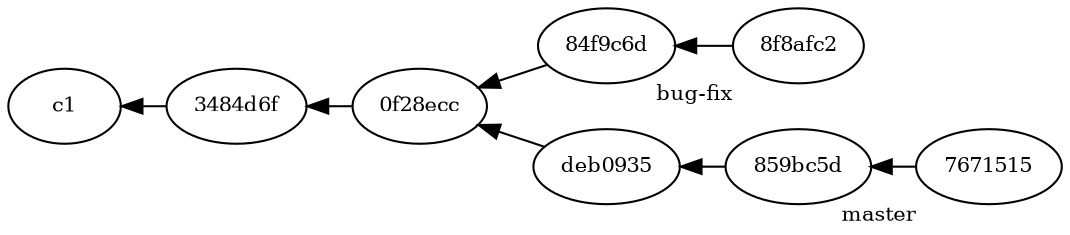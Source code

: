 digraph branch 
{
  rankdir=LR
  ranksep=0.3
  nodesep=0.3
  node [fontsize=10,]
  edge [dir = "back"]
  c2 [label = "3484d6f"]
  c3 [label = "0f28ecc"]
  c4 [label = "84f9c6d"]
  c5 [label = "8f8afc2", xlabel="bug-fix"]
  c6 [label = "deb0935"]
  c7 [label = "859bc5d"]
  c8 [label = "7671515", xlabel="master"]



  c1 -> c2 -> c3 -> c4 -> c5
  c3 -> c6 -> c7  -> c8
}